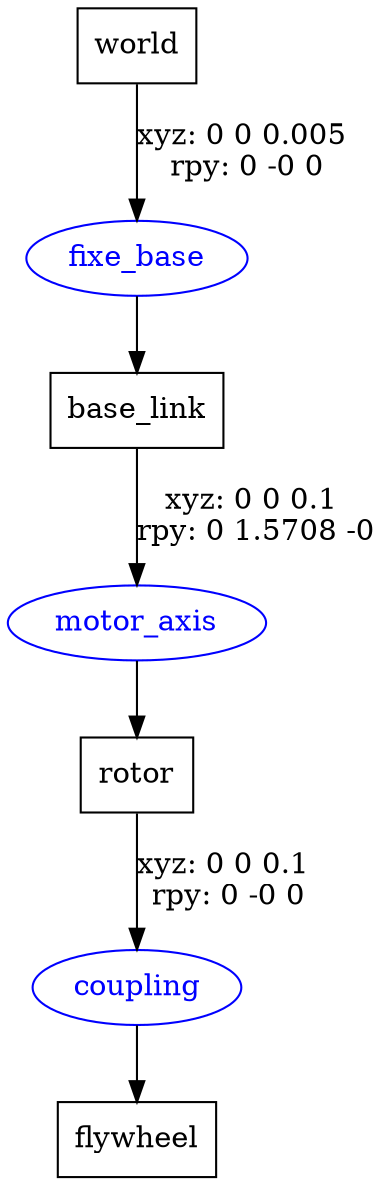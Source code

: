 digraph G {
node [shape=box];
"world" [label="world"];
"base_link" [label="base_link"];
"rotor" [label="rotor"];
"flywheel" [label="flywheel"];
node [shape=ellipse, color=blue, fontcolor=blue];
"world" -> "fixe_base" [label="xyz: 0 0 0.005 \nrpy: 0 -0 0"]
"fixe_base" -> "base_link"
"base_link" -> "motor_axis" [label="xyz: 0 0 0.1 \nrpy: 0 1.5708 -0"]
"motor_axis" -> "rotor"
"rotor" -> "coupling" [label="xyz: 0 0 0.1 \nrpy: 0 -0 0"]
"coupling" -> "flywheel"
}
